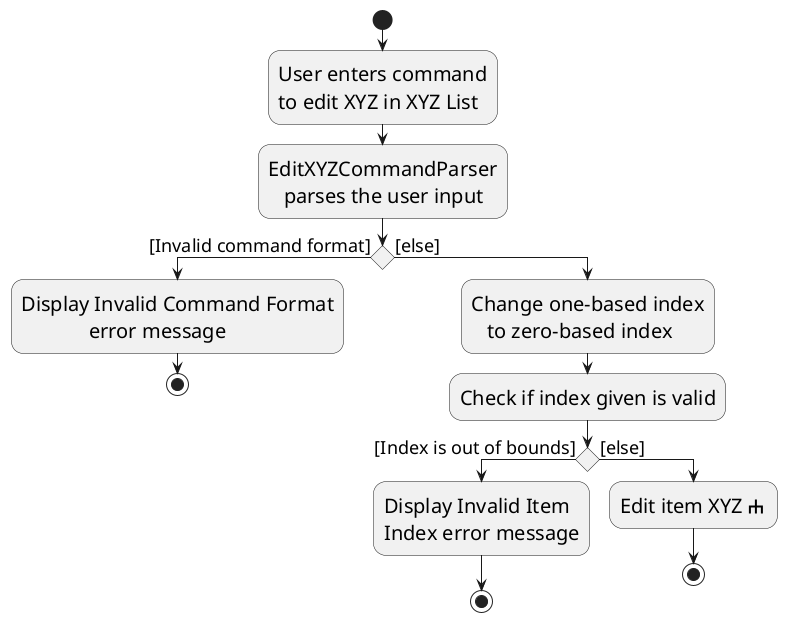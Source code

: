 @startuml
skinparam activityFontSize 20
skinparam activityArrowFontSize 18

'@@author HmuuMyatMoe-reused
'Reused from https://forum.plantuml.net/195/is-there-any-support-for-subactivity-or-the-rake-symbol
sprite $rake <svg width="20" height="20" viewBox="0 0 20 20">
<path
    style="fill:#000000"
    d="M 7,1 H 9 V 7 H 15 V 15 H 13 V 9 H 9 V 15 H 7 V 9 H 3 V 15 H 1 V 7 H 7 Z"
/>
</svg>
'@@author

start
:User enters command
to edit XYZ in XYZ List;
:EditXYZCommandParser
   parses the user input;
if () then ([Invalid command format])
  :Display Invalid Command Format
               error message;
  stop
else ([else])
:Change one-based index
   to zero-based index;
:Check if index given is valid;

if () then ([Index is out of bounds])
    :Display Invalid Item
    Index error message;
    stop
else ([else])
:Edit item XYZ <$rake>;
stop

@enduml
